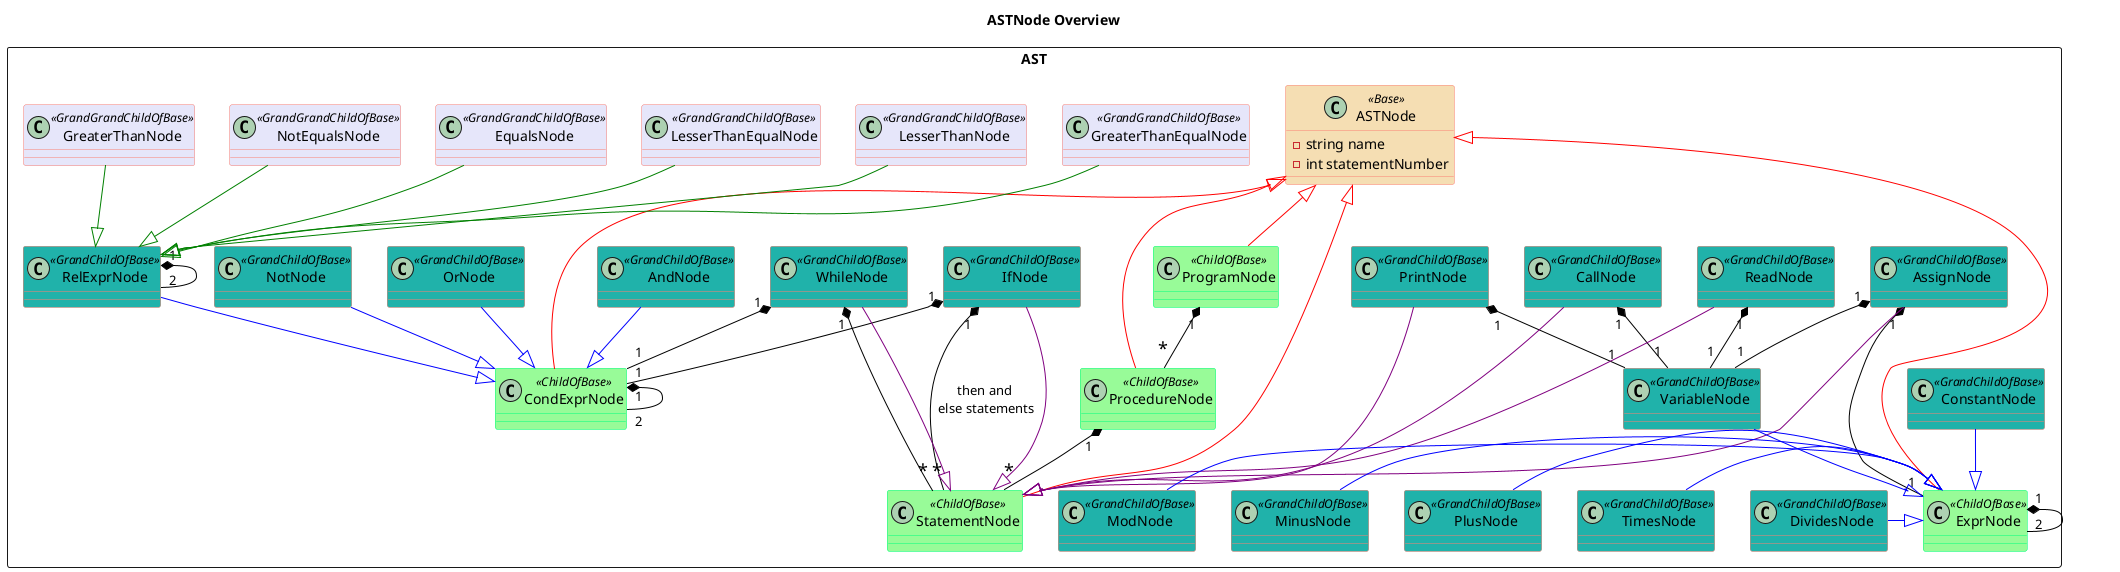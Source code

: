 @startuml

' !include ../style.puml
'skinparam ClassFontColor #000000
'skinparam ClassBorderColor #000000
skinparam class {
BackgroundColor<<ChildOfBase>> PaleGreen 
ArrowColor SeaGreen
BorderColor SpringGreen
BackgroundColor<<Base>> Wheat
BorderColor<<Base>> Salmon
BackgroundColor<<GrandChildOfBase>> LightSeaGreen
BorderColor<<GrandChildOfBase>> Salmon
BackgroundColor<<GrandGrandChildOfBase>> Lavender
BorderColor<<GrandGrandChildOfBase>> Salmon
}

title ASTNode Overview

package AST <<Rectangle>> {
    Class ASTNode <<Base>> {
        - string name
        - int statementNumber
    }
    Class ProgramNode <<ChildOfBase>>
    Class ProcedureNode <<ChildOfBase>>
    Class StatementNode <<ChildOfBase>>
    Class ExprNode <<ChildOfBase>>
    Class CondExprNode <<ChildOfBase>>
    Class AssignNode <<GrandChildOfBase>>
    Class ReadNode <<GrandChildOfBase>>
    Class CallNode <<GrandChildOfBase>>
    Class PrintNode <<GrandChildOfBase>>
    Class IfNode <<GrandChildOfBase>>
    Class WhileNode <<GrandChildOfBase>>
    Class DividesNode <<GrandChildOfBase>>
    Class MinusNode <<GrandChildOfBase>>
    Class ModNode <<GrandChildOfBase>>
    Class PlusNode <<GrandChildOfBase>>
    Class TimesNode <<GrandChildOfBase>>
    Class ConstantNode <<GrandChildOfBase>>
    Class VariableNode <<GrandChildOfBase>>
    Class AndNode <<GrandChildOfBase>>
    Class OrNode <<GrandChildOfBase>>
    Class NotNode <<GrandChildOfBase>>
    Class RelExprNode <<GrandChildOfBase>>
    Class GreaterThanNode <<GrandGrandChildOfBase>>
    Class GreaterThanEqualNode <<GrandGrandChildOfBase>>
    Class LesserThanNode <<GrandGrandChildOfBase>>
    Class LesserThanEqualNode <<GrandGrandChildOfBase>>
    Class EqualsNode <<GrandGrandChildOfBase>>
    Class NotEqualsNode <<GrandGrandChildOfBase>>

ProgramNode -up[#Red]-|> ASTNode
ProcedureNode -up[#Red]-|> ASTNode
ExprNode -up[#Red]-|> ASTNode
CondExprNode -up[#Red]-|> ASTNode
StatementNode -up[#Red]-|> ASTNode

ProgramNode "1" *-[#Black]- "<size:18>*</size>" ProcedureNode
ProcedureNode "1" *-[#Black]- "<size:18>*</size>" StatementNode
ExprNode "1" *-[#Black]- "2" ExprNode
RelExprNode "1" *-[#Black]- "2" RelExprNode
CondExprNode "1" *-[#Black]- "2" CondExprNode
AssignNode "1" *-[#Black]- "1" VariableNode
AssignNode "1" *-[#Black]- "1" ExprNode
CallNode "1" *-[#Black]- "1" VariableNode
PrintNode "1" *-[#Black]- "1" VariableNode
ReadNode "1" *-[#Black]- "1" VariableNode
IfNode "1" *-[#Black]- "1" CondExprNode
IfNode "1" *-[#Black]- "<size:18>*</size>" StatementNode : then and \nelse statements
WhileNode "1" *-[#Black]- "1" CondExprNode
WhileNode "1" *-[#Black]- "<size:18>*</size>" StatementNode

AssignNode -[#Purple]-|> StatementNode
CallNode -[#Purple]--|> StatementNode
IfNode -[#Purple]--|> StatementNode
PrintNode -[#Purple]--|> StatementNode
ReadNode -[#Purple]--|> StatementNode
WhileNode -[#Purple]--|> StatementNode

RelExprNode -[#Blue]-|> CondExprNode
NotNode -[#Blue]-|> CondExprNode
AndNode -[#Blue]-|> CondExprNode
OrNode -[#Blue]-|> CondExprNode

GreaterThanNode -[#Green]-|> RelExprNode
GreaterThanEqualNode -[#Green]-|> RelExprNode
LesserThanNode -[#Green]-|> RelExprNode
LesserThanEqualNode -[#Green]-|> RelExprNode
EqualsNode -[#Green]-|> RelExprNode
NotEqualsNode -[#Green]-|> RelExprNode

PlusNode -[#Blue]|> ExprNode
MinusNode -[#Blue]|> ExprNode
ModNode -[#Blue]|> ExprNode
DividesNode -[#Blue]|> ExprNode
TimesNode -[#Blue]|> ExprNode
ConstantNode --[#Blue]|> ExprNode
VariableNode --[#Blue]|> ExprNode

@enduml